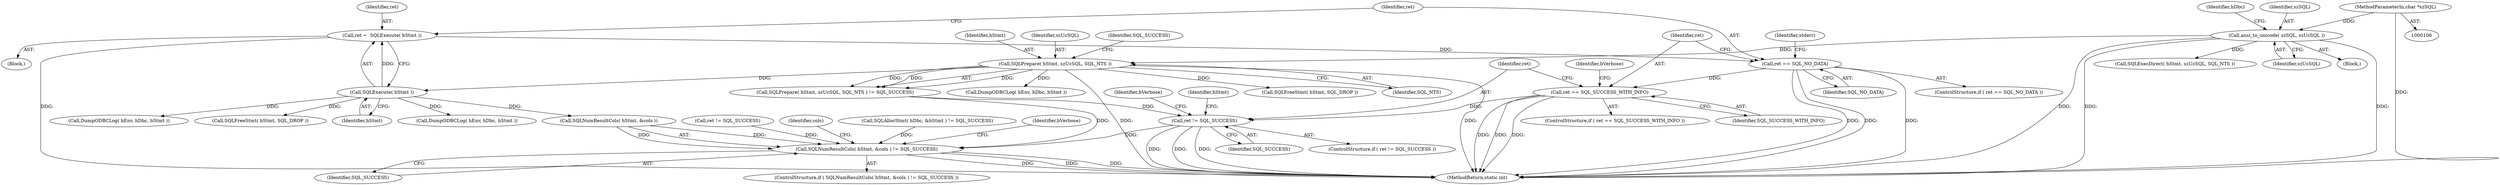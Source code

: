 digraph "0_unixODBC_45ef78e037f578b15fc58938a3a3251655e71d6f#diff-d52750c7ba4e594410438569d8e2963aL24_1@API" {
"1000227" [label="(Call,ret =  SQLExecute( hStmt ))"];
"1000229" [label="(Call,SQLExecute( hStmt ))"];
"1000207" [label="(Call,SQLPrepare( hStmt, szUcSQL, SQL_NTS ))"];
"1000127" [label="(Call,ansi_to_unicode( szSQL, szUcSQL ))"];
"1000108" [label="(MethodParameterIn,char *szSQL)"];
"1000232" [label="(Call,ret == SQL_NO_DATA)"];
"1000241" [label="(Call,ret == SQL_SUCCESS_WITH_INFO)"];
"1000256" [label="(Call,ret != SQL_SUCCESS)"];
"1000277" [label="(Call,SQLNumResultCols( hStmt, &cols ) != SQL_SUCCESS)"];
"1000246" [label="(Identifier,bVerbose)"];
"1000154" [label="(Call,SQLExecDirect( hStmt, szUcSQL, SQL_NTS ))"];
"1000228" [label="(Identifier,ret)"];
"1000282" [label="(Identifier,SQL_SUCCESS)"];
"1000237" [label="(Identifier,stderr)"];
"1000183" [label="(Call,ret != SQL_SUCCESS)"];
"1000108" [label="(MethodParameterIn,char *szSQL)"];
"1000242" [label="(Identifier,ret)"];
"1000227" [label="(Call,ret =  SQLExecute( hStmt ))"];
"1000261" [label="(Identifier,bVerbose)"];
"1000300" [label="(Identifier,cols)"];
"1000129" [label="(Identifier,szUcSQL)"];
"1000258" [label="(Identifier,SQL_SUCCESS)"];
"1000206" [label="(Call,SQLPrepare( hStmt, szUcSQL, SQL_NTS ) != SQL_SUCCESS)"];
"1000233" [label="(Identifier,ret)"];
"1000257" [label="(Identifier,ret)"];
"1000232" [label="(Call,ret == SQL_NO_DATA)"];
"1000209" [label="(Identifier,szUcSQL)"];
"1000240" [label="(ControlStructure,if ( ret == SQL_SUCCESS_WITH_INFO ))"];
"1000112" [label="(Block,)"];
"1000222" [label="(Call,SQLFreeStmt( hStmt, SQL_DROP ))"];
"1000131" [label="(Call,SQLAllocStmt( hDbc, &hStmt ) != SQL_SUCCESS)"];
"1000229" [label="(Call,SQLExecute( hStmt ))"];
"1000133" [label="(Identifier,hDbc)"];
"1000230" [label="(Identifier,hStmt)"];
"1000211" [label="(Identifier,SQL_SUCCESS)"];
"1000276" [label="(ControlStructure,if ( SQLNumResultCols( hStmt, &cols ) != SQL_SUCCESS ))"];
"1000128" [label="(Identifier,szSQL)"];
"1000207" [label="(Call,SQLPrepare( hStmt, szUcSQL, SQL_NTS ))"];
"1000231" [label="(ControlStructure,if ( ret == SQL_NO_DATA ))"];
"1000241" [label="(Call,ret == SQL_SUCCESS_WITH_INFO)"];
"1000204" [label="(Block,)"];
"1000127" [label="(Call,ansi_to_unicode( szSQL, szUcSQL ))"];
"1000247" [label="(Call,DumpODBCLog( hEnv, hDbc, hStmt ))"];
"1000234" [label="(Identifier,SQL_NO_DATA)"];
"1000269" [label="(Call,SQLFreeStmt( hStmt, SQL_DROP ))"];
"1000285" [label="(Identifier,bVerbose)"];
"1000255" [label="(ControlStructure,if ( ret != SQL_SUCCESS ))"];
"1000278" [label="(Call,SQLNumResultCols( hStmt, &cols ))"];
"1000256" [label="(Call,ret != SQL_SUCCESS)"];
"1000277" [label="(Call,SQLNumResultCols( hStmt, &cols ) != SQL_SUCCESS)"];
"1000279" [label="(Identifier,hStmt)"];
"1000243" [label="(Identifier,SQL_SUCCESS_WITH_INFO)"];
"1000208" [label="(Identifier,hStmt)"];
"1000361" [label="(MethodReturn,static int)"];
"1000262" [label="(Call,DumpODBCLog( hEnv, hDbc, hStmt ))"];
"1000210" [label="(Identifier,SQL_NTS)"];
"1000215" [label="(Call,DumpODBCLog( hEnv, hDbc, hStmt ))"];
"1000227" -> "1000204"  [label="AST: "];
"1000227" -> "1000229"  [label="CFG: "];
"1000228" -> "1000227"  [label="AST: "];
"1000229" -> "1000227"  [label="AST: "];
"1000233" -> "1000227"  [label="CFG: "];
"1000227" -> "1000361"  [label="DDG: "];
"1000229" -> "1000227"  [label="DDG: "];
"1000227" -> "1000232"  [label="DDG: "];
"1000229" -> "1000230"  [label="CFG: "];
"1000230" -> "1000229"  [label="AST: "];
"1000207" -> "1000229"  [label="DDG: "];
"1000229" -> "1000247"  [label="DDG: "];
"1000229" -> "1000262"  [label="DDG: "];
"1000229" -> "1000269"  [label="DDG: "];
"1000229" -> "1000278"  [label="DDG: "];
"1000207" -> "1000206"  [label="AST: "];
"1000207" -> "1000210"  [label="CFG: "];
"1000208" -> "1000207"  [label="AST: "];
"1000209" -> "1000207"  [label="AST: "];
"1000210" -> "1000207"  [label="AST: "];
"1000211" -> "1000207"  [label="CFG: "];
"1000207" -> "1000361"  [label="DDG: "];
"1000207" -> "1000361"  [label="DDG: "];
"1000207" -> "1000206"  [label="DDG: "];
"1000207" -> "1000206"  [label="DDG: "];
"1000207" -> "1000206"  [label="DDG: "];
"1000127" -> "1000207"  [label="DDG: "];
"1000207" -> "1000215"  [label="DDG: "];
"1000207" -> "1000222"  [label="DDG: "];
"1000127" -> "1000112"  [label="AST: "];
"1000127" -> "1000129"  [label="CFG: "];
"1000128" -> "1000127"  [label="AST: "];
"1000129" -> "1000127"  [label="AST: "];
"1000133" -> "1000127"  [label="CFG: "];
"1000127" -> "1000361"  [label="DDG: "];
"1000127" -> "1000361"  [label="DDG: "];
"1000127" -> "1000361"  [label="DDG: "];
"1000108" -> "1000127"  [label="DDG: "];
"1000127" -> "1000154"  [label="DDG: "];
"1000108" -> "1000106"  [label="AST: "];
"1000108" -> "1000361"  [label="DDG: "];
"1000232" -> "1000231"  [label="AST: "];
"1000232" -> "1000234"  [label="CFG: "];
"1000233" -> "1000232"  [label="AST: "];
"1000234" -> "1000232"  [label="AST: "];
"1000237" -> "1000232"  [label="CFG: "];
"1000242" -> "1000232"  [label="CFG: "];
"1000232" -> "1000361"  [label="DDG: "];
"1000232" -> "1000361"  [label="DDG: "];
"1000232" -> "1000361"  [label="DDG: "];
"1000232" -> "1000241"  [label="DDG: "];
"1000241" -> "1000240"  [label="AST: "];
"1000241" -> "1000243"  [label="CFG: "];
"1000242" -> "1000241"  [label="AST: "];
"1000243" -> "1000241"  [label="AST: "];
"1000246" -> "1000241"  [label="CFG: "];
"1000257" -> "1000241"  [label="CFG: "];
"1000241" -> "1000361"  [label="DDG: "];
"1000241" -> "1000361"  [label="DDG: "];
"1000241" -> "1000361"  [label="DDG: "];
"1000241" -> "1000256"  [label="DDG: "];
"1000256" -> "1000255"  [label="AST: "];
"1000256" -> "1000258"  [label="CFG: "];
"1000257" -> "1000256"  [label="AST: "];
"1000258" -> "1000256"  [label="AST: "];
"1000261" -> "1000256"  [label="CFG: "];
"1000279" -> "1000256"  [label="CFG: "];
"1000256" -> "1000361"  [label="DDG: "];
"1000256" -> "1000361"  [label="DDG: "];
"1000256" -> "1000361"  [label="DDG: "];
"1000206" -> "1000256"  [label="DDG: "];
"1000256" -> "1000277"  [label="DDG: "];
"1000277" -> "1000276"  [label="AST: "];
"1000277" -> "1000282"  [label="CFG: "];
"1000278" -> "1000277"  [label="AST: "];
"1000282" -> "1000277"  [label="AST: "];
"1000285" -> "1000277"  [label="CFG: "];
"1000300" -> "1000277"  [label="CFG: "];
"1000277" -> "1000361"  [label="DDG: "];
"1000277" -> "1000361"  [label="DDG: "];
"1000277" -> "1000361"  [label="DDG: "];
"1000278" -> "1000277"  [label="DDG: "];
"1000278" -> "1000277"  [label="DDG: "];
"1000183" -> "1000277"  [label="DDG: "];
"1000206" -> "1000277"  [label="DDG: "];
"1000131" -> "1000277"  [label="DDG: "];
}
